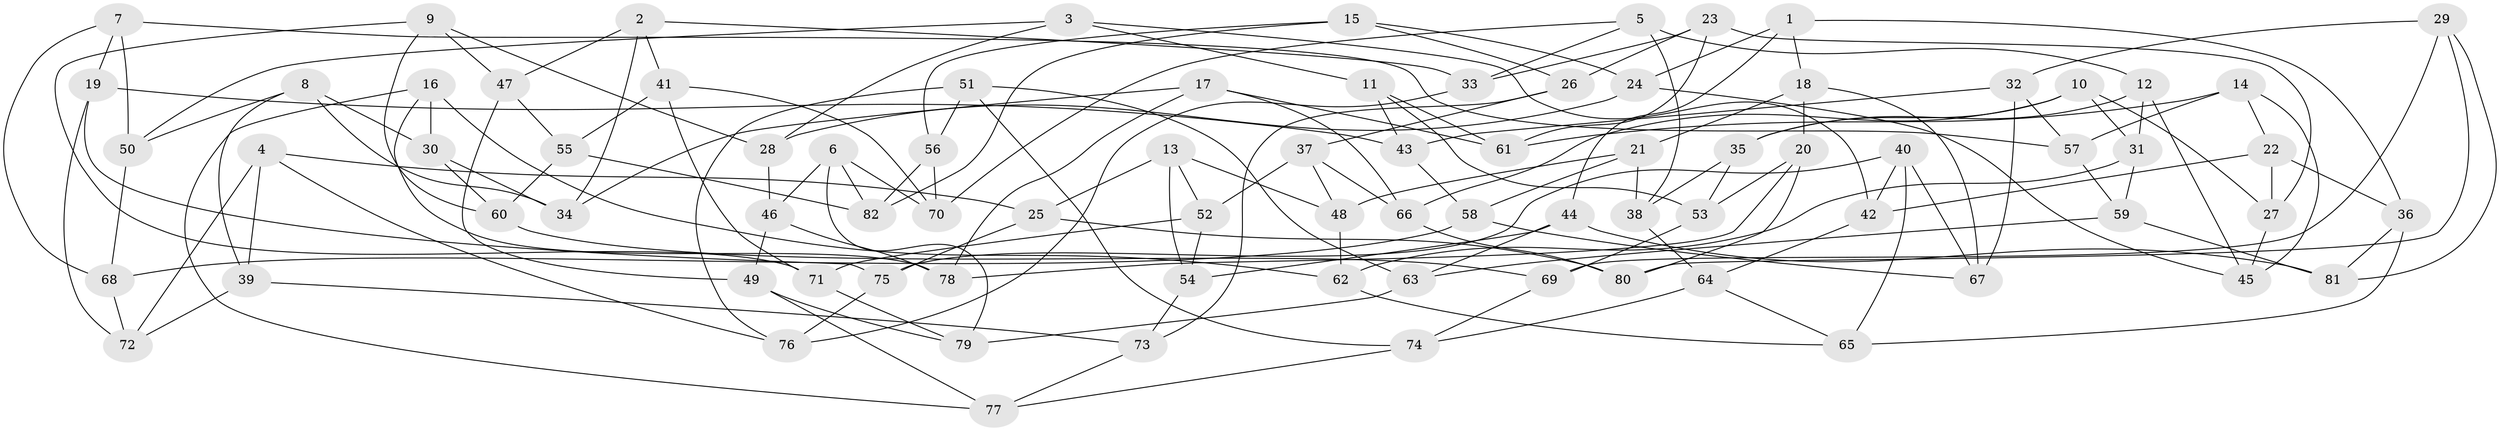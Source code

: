 // Generated by graph-tools (version 1.1) at 2025/38/03/09/25 02:38:18]
// undirected, 82 vertices, 164 edges
graph export_dot {
graph [start="1"]
  node [color=gray90,style=filled];
  1;
  2;
  3;
  4;
  5;
  6;
  7;
  8;
  9;
  10;
  11;
  12;
  13;
  14;
  15;
  16;
  17;
  18;
  19;
  20;
  21;
  22;
  23;
  24;
  25;
  26;
  27;
  28;
  29;
  30;
  31;
  32;
  33;
  34;
  35;
  36;
  37;
  38;
  39;
  40;
  41;
  42;
  43;
  44;
  45;
  46;
  47;
  48;
  49;
  50;
  51;
  52;
  53;
  54;
  55;
  56;
  57;
  58;
  59;
  60;
  61;
  62;
  63;
  64;
  65;
  66;
  67;
  68;
  69;
  70;
  71;
  72;
  73;
  74;
  75;
  76;
  77;
  78;
  79;
  80;
  81;
  82;
  1 -- 18;
  1 -- 24;
  1 -- 44;
  1 -- 36;
  2 -- 33;
  2 -- 34;
  2 -- 41;
  2 -- 47;
  3 -- 11;
  3 -- 28;
  3 -- 42;
  3 -- 50;
  4 -- 72;
  4 -- 25;
  4 -- 39;
  4 -- 76;
  5 -- 70;
  5 -- 38;
  5 -- 12;
  5 -- 33;
  6 -- 82;
  6 -- 70;
  6 -- 46;
  6 -- 79;
  7 -- 57;
  7 -- 19;
  7 -- 50;
  7 -- 68;
  8 -- 34;
  8 -- 50;
  8 -- 39;
  8 -- 30;
  9 -- 60;
  9 -- 71;
  9 -- 28;
  9 -- 47;
  10 -- 66;
  10 -- 35;
  10 -- 31;
  10 -- 27;
  11 -- 61;
  11 -- 43;
  11 -- 53;
  12 -- 31;
  12 -- 45;
  12 -- 35;
  13 -- 52;
  13 -- 25;
  13 -- 48;
  13 -- 54;
  14 -- 22;
  14 -- 57;
  14 -- 61;
  14 -- 45;
  15 -- 56;
  15 -- 82;
  15 -- 24;
  15 -- 26;
  16 -- 78;
  16 -- 30;
  16 -- 77;
  16 -- 62;
  17 -- 66;
  17 -- 78;
  17 -- 61;
  17 -- 34;
  18 -- 20;
  18 -- 67;
  18 -- 21;
  19 -- 75;
  19 -- 72;
  19 -- 43;
  20 -- 78;
  20 -- 53;
  20 -- 80;
  21 -- 38;
  21 -- 48;
  21 -- 58;
  22 -- 36;
  22 -- 27;
  22 -- 42;
  23 -- 61;
  23 -- 27;
  23 -- 26;
  23 -- 33;
  24 -- 28;
  24 -- 45;
  25 -- 75;
  25 -- 80;
  26 -- 37;
  26 -- 73;
  27 -- 45;
  28 -- 46;
  29 -- 32;
  29 -- 80;
  29 -- 69;
  29 -- 81;
  30 -- 34;
  30 -- 60;
  31 -- 62;
  31 -- 59;
  32 -- 67;
  32 -- 57;
  32 -- 43;
  33 -- 76;
  35 -- 53;
  35 -- 38;
  36 -- 65;
  36 -- 81;
  37 -- 52;
  37 -- 48;
  37 -- 66;
  38 -- 64;
  39 -- 72;
  39 -- 73;
  40 -- 42;
  40 -- 65;
  40 -- 75;
  40 -- 67;
  41 -- 55;
  41 -- 71;
  41 -- 70;
  42 -- 64;
  43 -- 58;
  44 -- 63;
  44 -- 81;
  44 -- 54;
  46 -- 49;
  46 -- 78;
  47 -- 49;
  47 -- 55;
  48 -- 62;
  49 -- 77;
  49 -- 79;
  50 -- 68;
  51 -- 76;
  51 -- 63;
  51 -- 74;
  51 -- 56;
  52 -- 54;
  52 -- 71;
  53 -- 69;
  54 -- 73;
  55 -- 82;
  55 -- 60;
  56 -- 70;
  56 -- 82;
  57 -- 59;
  58 -- 67;
  58 -- 68;
  59 -- 81;
  59 -- 63;
  60 -- 69;
  62 -- 65;
  63 -- 79;
  64 -- 74;
  64 -- 65;
  66 -- 80;
  68 -- 72;
  69 -- 74;
  71 -- 79;
  73 -- 77;
  74 -- 77;
  75 -- 76;
}
